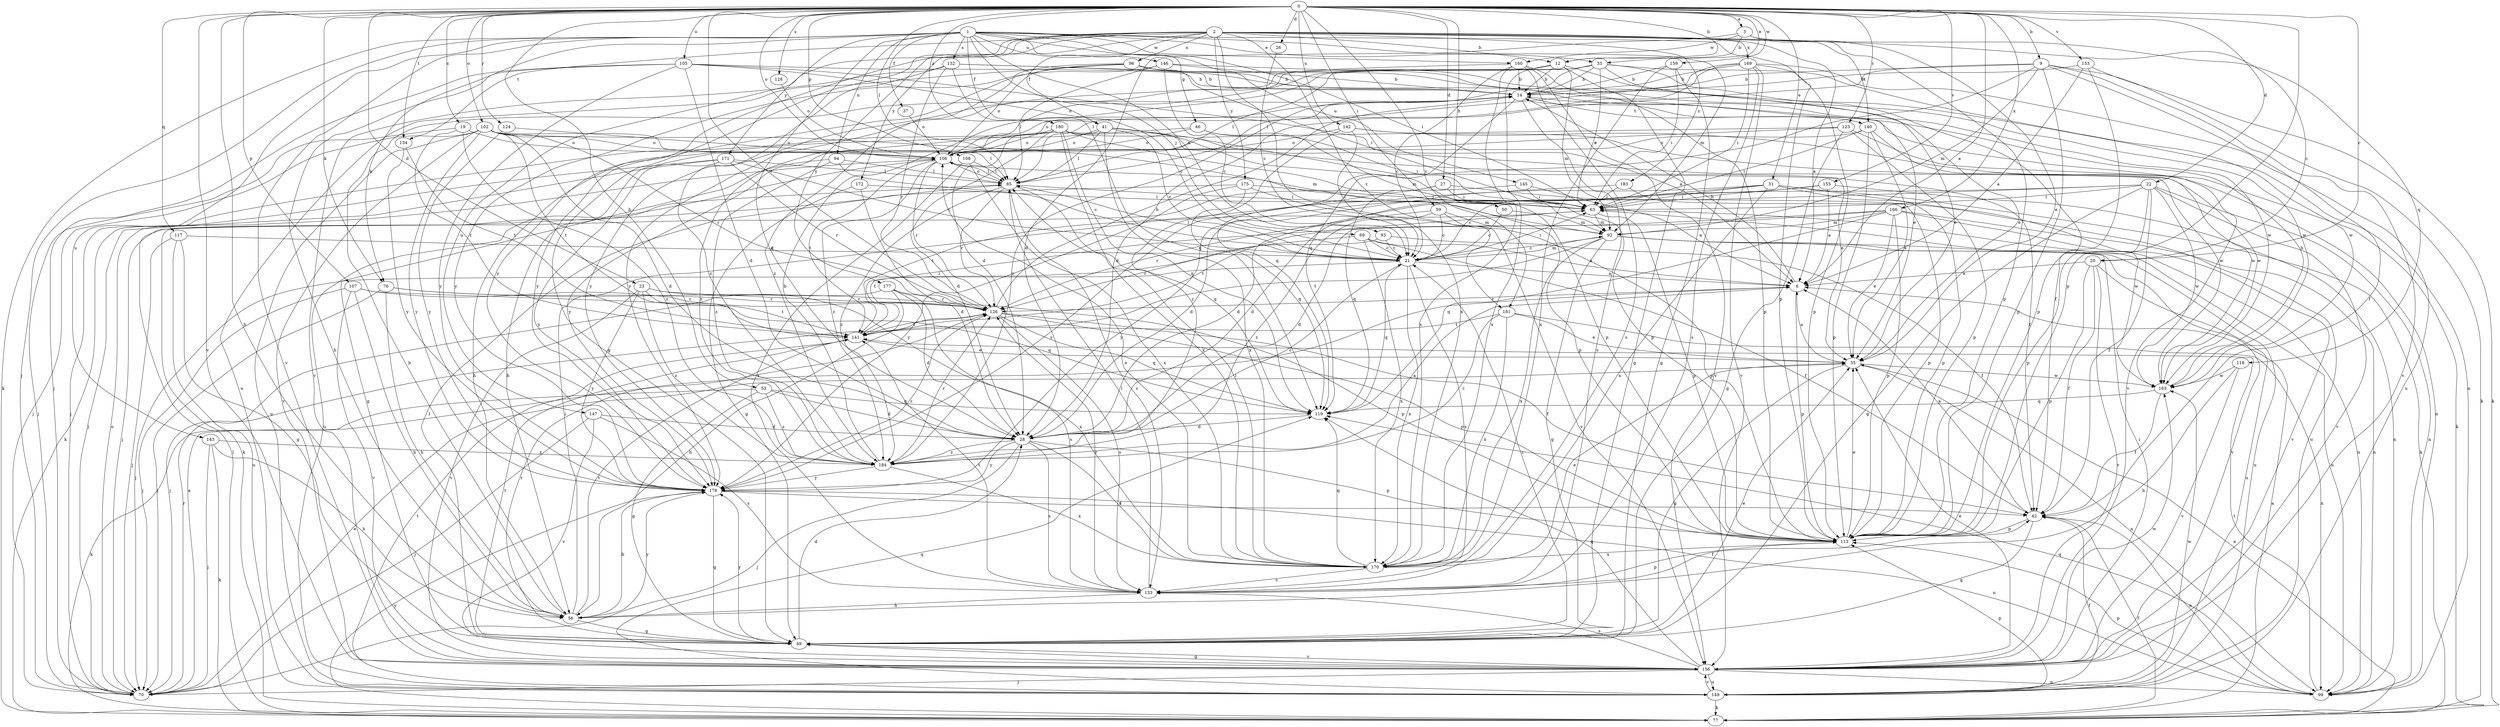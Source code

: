 strict digraph  {
0;
1;
2;
3;
6;
9;
12;
14;
19;
20;
21;
22;
23;
26;
27;
28;
31;
33;
35;
37;
41;
42;
46;
49;
50;
53;
56;
59;
63;
69;
70;
76;
77;
85;
92;
93;
94;
96;
99;
102;
105;
106;
107;
108;
113;
117;
118;
119;
123;
124;
126;
128;
132;
133;
134;
140;
141;
142;
143;
145;
146;
147;
149;
153;
155;
156;
159;
160;
163;
166;
169;
170;
171;
172;
175;
177;
178;
180;
181;
183;
184;
0 -> 3  [label=a];
0 -> 6  [label=a];
0 -> 9  [label=b];
0 -> 12  [label=b];
0 -> 19  [label=c];
0 -> 20  [label=c];
0 -> 22  [label=d];
0 -> 23  [label=d];
0 -> 26  [label=d];
0 -> 27  [label=d];
0 -> 31  [label=e];
0 -> 33  [label=e];
0 -> 50  [label=h];
0 -> 53  [label=h];
0 -> 56  [label=h];
0 -> 59  [label=i];
0 -> 76  [label=k];
0 -> 85  [label=l];
0 -> 102  [label=o];
0 -> 105  [label=o];
0 -> 106  [label=o];
0 -> 107  [label=p];
0 -> 108  [label=p];
0 -> 113  [label=p];
0 -> 117  [label=q];
0 -> 123  [label=r];
0 -> 124  [label=r];
0 -> 126  [label=r];
0 -> 128  [label=s];
0 -> 134  [label=t];
0 -> 142  [label=u];
0 -> 153  [label=v];
0 -> 155  [label=v];
0 -> 156  [label=v];
0 -> 159  [label=w];
0 -> 166  [label=x];
0 -> 180  [label=z];
0 -> 181  [label=z];
1 -> 28  [label=d];
1 -> 33  [label=e];
1 -> 37  [label=f];
1 -> 41  [label=f];
1 -> 46  [label=g];
1 -> 63  [label=i];
1 -> 69  [label=j];
1 -> 70  [label=j];
1 -> 76  [label=k];
1 -> 77  [label=k];
1 -> 92  [label=m];
1 -> 93  [label=n];
1 -> 94  [label=n];
1 -> 113  [label=p];
1 -> 132  [label=s];
1 -> 143  [label=u];
1 -> 145  [label=u];
1 -> 146  [label=u];
1 -> 156  [label=v];
1 -> 160  [label=w];
1 -> 171  [label=y];
2 -> 6  [label=a];
2 -> 12  [label=b];
2 -> 20  [label=c];
2 -> 41  [label=f];
2 -> 49  [label=g];
2 -> 96  [label=n];
2 -> 113  [label=p];
2 -> 134  [label=t];
2 -> 140  [label=t];
2 -> 147  [label=u];
2 -> 169  [label=x];
2 -> 170  [label=x];
2 -> 172  [label=y];
2 -> 175  [label=y];
2 -> 177  [label=y];
2 -> 178  [label=y];
2 -> 181  [label=z];
2 -> 183  [label=z];
3 -> 12  [label=b];
3 -> 28  [label=d];
3 -> 35  [label=e];
3 -> 118  [label=q];
3 -> 160  [label=w];
6 -> 14  [label=b];
6 -> 113  [label=p];
6 -> 126  [label=r];
9 -> 14  [label=b];
9 -> 42  [label=f];
9 -> 77  [label=k];
9 -> 85  [label=l];
9 -> 92  [label=m];
9 -> 113  [label=p];
9 -> 119  [label=q];
9 -> 156  [label=v];
12 -> 14  [label=b];
12 -> 35  [label=e];
12 -> 49  [label=g];
12 -> 92  [label=m];
12 -> 106  [label=o];
12 -> 170  [label=x];
12 -> 178  [label=y];
14 -> 106  [label=o];
14 -> 119  [label=q];
14 -> 133  [label=s];
14 -> 140  [label=t];
14 -> 156  [label=v];
19 -> 70  [label=j];
19 -> 106  [label=o];
19 -> 141  [label=t];
19 -> 184  [label=z];
20 -> 6  [label=a];
20 -> 42  [label=f];
20 -> 113  [label=p];
20 -> 149  [label=u];
20 -> 156  [label=v];
21 -> 6  [label=a];
21 -> 63  [label=i];
21 -> 70  [label=j];
21 -> 85  [label=l];
21 -> 92  [label=m];
21 -> 119  [label=q];
21 -> 133  [label=s];
21 -> 170  [label=x];
22 -> 28  [label=d];
22 -> 42  [label=f];
22 -> 49  [label=g];
22 -> 63  [label=i];
22 -> 99  [label=n];
22 -> 113  [label=p];
22 -> 156  [label=v];
22 -> 163  [label=w];
22 -> 178  [label=y];
23 -> 126  [label=r];
23 -> 141  [label=t];
23 -> 156  [label=v];
23 -> 170  [label=x];
23 -> 178  [label=y];
23 -> 184  [label=z];
26 -> 21  [label=c];
27 -> 63  [label=i];
27 -> 113  [label=p];
27 -> 119  [label=q];
27 -> 178  [label=y];
28 -> 21  [label=c];
28 -> 70  [label=j];
28 -> 113  [label=p];
28 -> 133  [label=s];
28 -> 170  [label=x];
28 -> 178  [label=y];
28 -> 184  [label=z];
31 -> 21  [label=c];
31 -> 28  [label=d];
31 -> 63  [label=i];
31 -> 77  [label=k];
31 -> 113  [label=p];
31 -> 163  [label=w];
31 -> 170  [label=x];
33 -> 14  [label=b];
33 -> 28  [label=d];
33 -> 35  [label=e];
33 -> 42  [label=f];
33 -> 63  [label=i];
33 -> 85  [label=l];
33 -> 163  [label=w];
33 -> 184  [label=z];
35 -> 6  [label=a];
35 -> 49  [label=g];
35 -> 99  [label=n];
35 -> 163  [label=w];
37 -> 106  [label=o];
41 -> 21  [label=c];
41 -> 35  [label=e];
41 -> 56  [label=h];
41 -> 85  [label=l];
41 -> 106  [label=o];
41 -> 113  [label=p];
41 -> 170  [label=x];
42 -> 6  [label=a];
42 -> 49  [label=g];
42 -> 99  [label=n];
42 -> 113  [label=p];
46 -> 63  [label=i];
46 -> 92  [label=m];
46 -> 106  [label=o];
46 -> 178  [label=y];
49 -> 21  [label=c];
49 -> 28  [label=d];
49 -> 35  [label=e];
49 -> 85  [label=l];
49 -> 126  [label=r];
49 -> 141  [label=t];
49 -> 156  [label=v];
49 -> 178  [label=y];
50 -> 21  [label=c];
50 -> 92  [label=m];
53 -> 28  [label=d];
53 -> 49  [label=g];
53 -> 77  [label=k];
53 -> 119  [label=q];
53 -> 184  [label=z];
56 -> 14  [label=b];
56 -> 49  [label=g];
56 -> 63  [label=i];
56 -> 141  [label=t];
56 -> 178  [label=y];
59 -> 21  [label=c];
59 -> 92  [label=m];
59 -> 113  [label=p];
59 -> 126  [label=r];
59 -> 184  [label=z];
63 -> 92  [label=m];
63 -> 99  [label=n];
63 -> 113  [label=p];
69 -> 6  [label=a];
69 -> 21  [label=c];
69 -> 42  [label=f];
69 -> 126  [label=r];
69 -> 170  [label=x];
70 -> 6  [label=a];
70 -> 35  [label=e];
70 -> 106  [label=o];
70 -> 126  [label=r];
76 -> 56  [label=h];
76 -> 70  [label=j];
76 -> 113  [label=p];
76 -> 126  [label=r];
77 -> 6  [label=a];
77 -> 35  [label=e];
77 -> 42  [label=f];
77 -> 85  [label=l];
77 -> 178  [label=y];
85 -> 63  [label=i];
85 -> 106  [label=o];
85 -> 119  [label=q];
85 -> 126  [label=r];
85 -> 133  [label=s];
85 -> 184  [label=z];
92 -> 21  [label=c];
92 -> 49  [label=g];
92 -> 99  [label=n];
92 -> 141  [label=t];
92 -> 149  [label=u];
92 -> 156  [label=v];
92 -> 170  [label=x];
93 -> 21  [label=c];
93 -> 42  [label=f];
93 -> 141  [label=t];
94 -> 21  [label=c];
94 -> 49  [label=g];
94 -> 85  [label=l];
94 -> 184  [label=z];
96 -> 14  [label=b];
96 -> 35  [label=e];
96 -> 63  [label=i];
96 -> 106  [label=o];
96 -> 149  [label=u];
96 -> 163  [label=w];
96 -> 178  [label=y];
96 -> 184  [label=z];
99 -> 113  [label=p];
99 -> 119  [label=q];
99 -> 141  [label=t];
102 -> 28  [label=d];
102 -> 70  [label=j];
102 -> 85  [label=l];
102 -> 92  [label=m];
102 -> 106  [label=o];
102 -> 126  [label=r];
102 -> 141  [label=t];
102 -> 149  [label=u];
102 -> 156  [label=v];
102 -> 178  [label=y];
105 -> 6  [label=a];
105 -> 14  [label=b];
105 -> 21  [label=c];
105 -> 28  [label=d];
105 -> 56  [label=h];
105 -> 70  [label=j];
105 -> 178  [label=y];
106 -> 85  [label=l];
106 -> 113  [label=p];
106 -> 126  [label=r];
106 -> 141  [label=t];
106 -> 149  [label=u];
106 -> 184  [label=z];
107 -> 56  [label=h];
107 -> 70  [label=j];
107 -> 119  [label=q];
107 -> 126  [label=r];
107 -> 156  [label=v];
108 -> 85  [label=l];
108 -> 133  [label=s];
108 -> 170  [label=x];
113 -> 35  [label=e];
113 -> 170  [label=x];
117 -> 21  [label=c];
117 -> 49  [label=g];
117 -> 70  [label=j];
117 -> 149  [label=u];
118 -> 56  [label=h];
118 -> 156  [label=v];
118 -> 163  [label=w];
119 -> 28  [label=d];
123 -> 49  [label=g];
123 -> 56  [label=h];
123 -> 77  [label=k];
123 -> 106  [label=o];
123 -> 113  [label=p];
124 -> 106  [label=o];
124 -> 178  [label=y];
126 -> 14  [label=b];
126 -> 42  [label=f];
126 -> 113  [label=p];
126 -> 119  [label=q];
126 -> 133  [label=s];
126 -> 141  [label=t];
128 -> 106  [label=o];
132 -> 14  [label=b];
132 -> 119  [label=q];
132 -> 126  [label=r];
132 -> 156  [label=v];
132 -> 163  [label=w];
132 -> 184  [label=z];
133 -> 42  [label=f];
133 -> 56  [label=h];
133 -> 85  [label=l];
133 -> 113  [label=p];
133 -> 126  [label=r];
133 -> 141  [label=t];
134 -> 141  [label=t];
134 -> 178  [label=y];
140 -> 35  [label=e];
140 -> 63  [label=i];
140 -> 106  [label=o];
140 -> 113  [label=p];
140 -> 163  [label=w];
141 -> 35  [label=e];
141 -> 63  [label=i];
142 -> 21  [label=c];
142 -> 99  [label=n];
142 -> 106  [label=o];
142 -> 163  [label=w];
142 -> 184  [label=z];
143 -> 56  [label=h];
143 -> 70  [label=j];
143 -> 77  [label=k];
143 -> 184  [label=z];
145 -> 6  [label=a];
145 -> 63  [label=i];
145 -> 77  [label=k];
146 -> 14  [label=b];
146 -> 21  [label=c];
146 -> 85  [label=l];
146 -> 99  [label=n];
146 -> 178  [label=y];
147 -> 28  [label=d];
147 -> 70  [label=j];
147 -> 133  [label=s];
147 -> 156  [label=v];
149 -> 42  [label=f];
149 -> 77  [label=k];
149 -> 113  [label=p];
149 -> 119  [label=q];
149 -> 141  [label=t];
149 -> 156  [label=v];
149 -> 163  [label=w];
153 -> 6  [label=a];
153 -> 14  [label=b];
153 -> 77  [label=k];
153 -> 113  [label=p];
155 -> 6  [label=a];
155 -> 28  [label=d];
155 -> 63  [label=i];
155 -> 99  [label=n];
156 -> 35  [label=e];
156 -> 49  [label=g];
156 -> 63  [label=i];
156 -> 70  [label=j];
156 -> 99  [label=n];
156 -> 119  [label=q];
156 -> 133  [label=s];
156 -> 149  [label=u];
156 -> 163  [label=w];
159 -> 14  [label=b];
159 -> 49  [label=g];
159 -> 63  [label=i];
159 -> 170  [label=x];
160 -> 14  [label=b];
160 -> 21  [label=c];
160 -> 113  [label=p];
160 -> 133  [label=s];
160 -> 156  [label=v];
160 -> 170  [label=x];
160 -> 178  [label=y];
163 -> 14  [label=b];
163 -> 42  [label=f];
163 -> 119  [label=q];
166 -> 28  [label=d];
166 -> 35  [label=e];
166 -> 92  [label=m];
166 -> 99  [label=n];
166 -> 113  [label=p];
166 -> 119  [label=q];
166 -> 141  [label=t];
166 -> 156  [label=v];
169 -> 14  [label=b];
169 -> 28  [label=d];
169 -> 63  [label=i];
169 -> 85  [label=l];
169 -> 113  [label=p];
169 -> 133  [label=s];
169 -> 149  [label=u];
169 -> 156  [label=v];
170 -> 35  [label=e];
170 -> 85  [label=l];
170 -> 106  [label=o];
170 -> 119  [label=q];
170 -> 133  [label=s];
171 -> 21  [label=c];
171 -> 70  [label=j];
171 -> 77  [label=k];
171 -> 85  [label=l];
171 -> 126  [label=r];
171 -> 178  [label=y];
172 -> 28  [label=d];
172 -> 49  [label=g];
172 -> 63  [label=i];
175 -> 63  [label=i];
175 -> 70  [label=j];
175 -> 119  [label=q];
175 -> 156  [label=v];
175 -> 178  [label=y];
177 -> 28  [label=d];
177 -> 56  [label=h];
177 -> 70  [label=j];
177 -> 126  [label=r];
177 -> 133  [label=s];
178 -> 42  [label=f];
178 -> 49  [label=g];
178 -> 56  [label=h];
178 -> 99  [label=n];
178 -> 126  [label=r];
180 -> 28  [label=d];
180 -> 42  [label=f];
180 -> 70  [label=j];
180 -> 106  [label=o];
180 -> 113  [label=p];
180 -> 119  [label=q];
180 -> 163  [label=w];
180 -> 170  [label=x];
180 -> 184  [label=z];
181 -> 35  [label=e];
181 -> 99  [label=n];
181 -> 141  [label=t];
181 -> 170  [label=x];
181 -> 184  [label=z];
183 -> 63  [label=i];
183 -> 141  [label=t];
183 -> 149  [label=u];
184 -> 6  [label=a];
184 -> 14  [label=b];
184 -> 126  [label=r];
184 -> 170  [label=x];
184 -> 178  [label=y];
}
